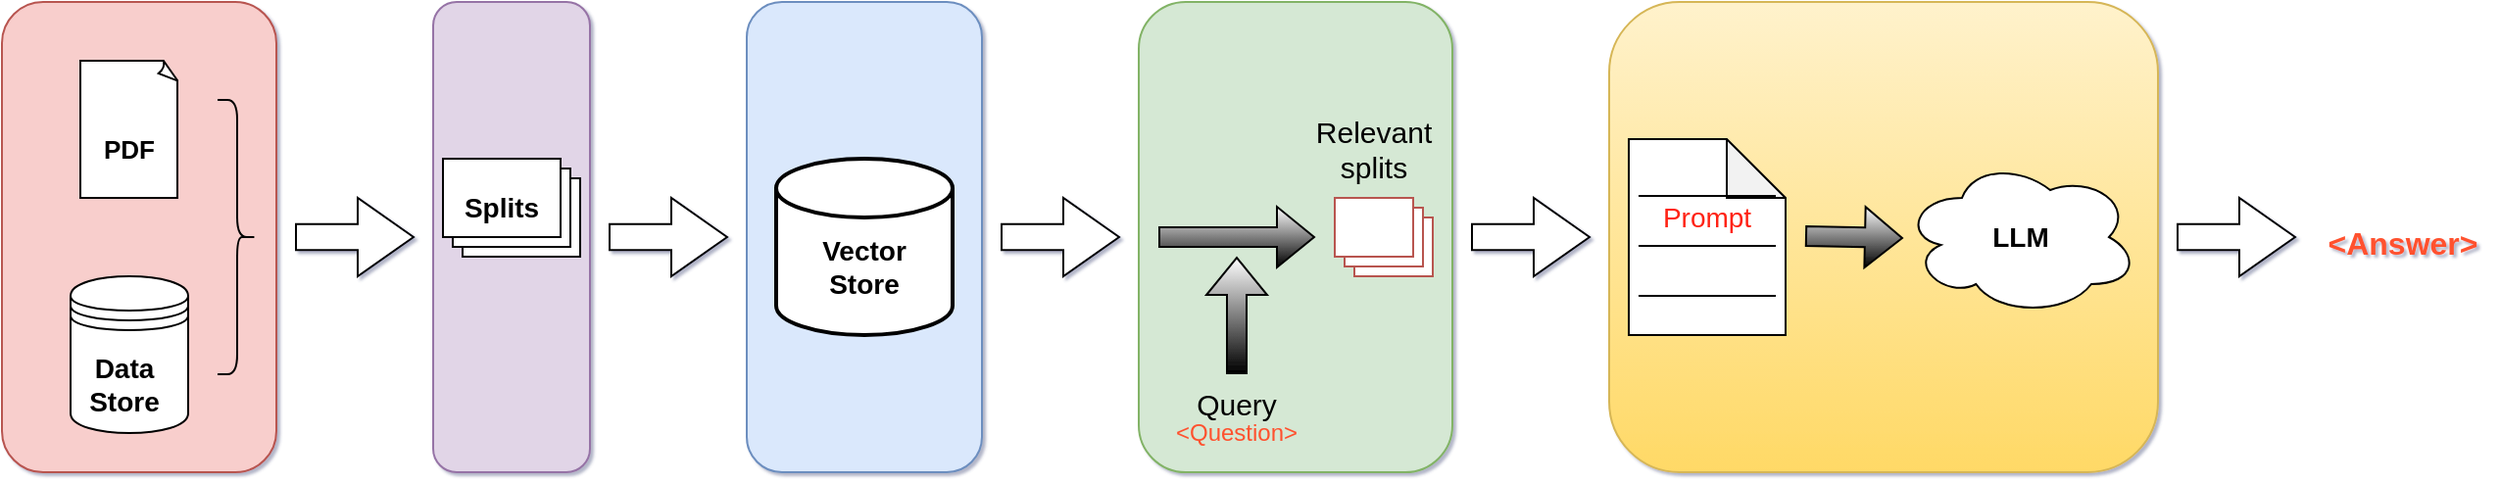 <mxfile version="25.0.3">
  <diagram name="Page-1" id="vKZ-V5K5pDfOQ2ss4dRj">
    <mxGraphModel dx="1444" dy="760" grid="1" gridSize="10" guides="1" tooltips="1" connect="1" arrows="1" fold="1" page="1" pageScale="1" pageWidth="850" pageHeight="1100" math="0" shadow="1">
      <root>
        <mxCell id="0" />
        <mxCell id="1" parent="0" />
        <mxCell id="f3LMZ3NK-MsZDFltU_R9-1" value="" style="rounded=1;whiteSpace=wrap;html=1;fillColor=#f8cecc;strokeColor=#b85450;" vertex="1" parent="1">
          <mxGeometry x="20" y="120" width="140" height="240" as="geometry" />
        </mxCell>
        <mxCell id="f3LMZ3NK-MsZDFltU_R9-2" value="" style="whiteSpace=wrap;html=1;shape=mxgraph.basic.document;" vertex="1" parent="1">
          <mxGeometry x="60" y="150" width="50" height="70" as="geometry" />
        </mxCell>
        <mxCell id="f3LMZ3NK-MsZDFltU_R9-3" value="" style="shape=datastore;whiteSpace=wrap;html=1;" vertex="1" parent="1">
          <mxGeometry x="55" y="260" width="60" height="80" as="geometry" />
        </mxCell>
        <mxCell id="f3LMZ3NK-MsZDFltU_R9-4" value="&lt;font style=&quot;font-size: 13px;&quot;&gt;&lt;b&gt;PDF&lt;/b&gt;&lt;/font&gt;" style="text;html=1;align=center;verticalAlign=middle;whiteSpace=wrap;rounded=0;" vertex="1" parent="1">
          <mxGeometry x="55" y="180" width="60" height="30" as="geometry" />
        </mxCell>
        <mxCell id="f3LMZ3NK-MsZDFltU_R9-5" value="&lt;font style=&quot;font-size: 14px;&quot;&gt;&lt;b&gt;Data Store&lt;/b&gt;&lt;/font&gt;" style="text;html=1;align=center;verticalAlign=middle;whiteSpace=wrap;rounded=0;" vertex="1" parent="1">
          <mxGeometry x="50" y="300" width="65" height="30" as="geometry" />
        </mxCell>
        <mxCell id="f3LMZ3NK-MsZDFltU_R9-6" value="" style="shape=curlyBracket;whiteSpace=wrap;html=1;rounded=1;flipH=1;labelPosition=right;verticalLabelPosition=middle;align=left;verticalAlign=middle;" vertex="1" parent="1">
          <mxGeometry x="130" y="170" width="20" height="140" as="geometry" />
        </mxCell>
        <mxCell id="f3LMZ3NK-MsZDFltU_R9-7" value="" style="rounded=1;whiteSpace=wrap;html=1;fillColor=#e1d5e7;strokeColor=#9673a6;" vertex="1" parent="1">
          <mxGeometry x="240" y="120" width="80" height="240" as="geometry" />
        </mxCell>
        <mxCell id="f3LMZ3NK-MsZDFltU_R9-8" value="" style="verticalLabelPosition=bottom;verticalAlign=top;html=1;shape=mxgraph.basic.layered_rect;dx=10;outlineConnect=0;whiteSpace=wrap;" vertex="1" parent="1">
          <mxGeometry x="245" y="200" width="70" height="50" as="geometry" />
        </mxCell>
        <mxCell id="f3LMZ3NK-MsZDFltU_R9-9" value="&lt;font style=&quot;font-size: 14px;&quot;&gt;&lt;b&gt;Splits&lt;/b&gt;&lt;/font&gt;" style="text;html=1;align=center;verticalAlign=middle;whiteSpace=wrap;rounded=0;" vertex="1" parent="1">
          <mxGeometry x="245" y="210" width="60" height="30" as="geometry" />
        </mxCell>
        <mxCell id="f3LMZ3NK-MsZDFltU_R9-10" value="" style="shape=singleArrow;whiteSpace=wrap;html=1;arrowWidth=0.333;arrowSize=0.475;" vertex="1" parent="1">
          <mxGeometry x="170" y="220" width="60" height="40" as="geometry" />
        </mxCell>
        <mxCell id="f3LMZ3NK-MsZDFltU_R9-11" value="" style="rounded=1;whiteSpace=wrap;html=1;fillColor=#dae8fc;strokeColor=#6c8ebf;" vertex="1" parent="1">
          <mxGeometry x="400" y="120" width="120" height="240" as="geometry" />
        </mxCell>
        <mxCell id="f3LMZ3NK-MsZDFltU_R9-12" value="" style="shape=singleArrow;whiteSpace=wrap;html=1;arrowWidth=0.333;arrowSize=0.475;" vertex="1" parent="1">
          <mxGeometry x="330" y="220" width="60" height="40" as="geometry" />
        </mxCell>
        <mxCell id="f3LMZ3NK-MsZDFltU_R9-13" value="" style="strokeWidth=2;html=1;shape=mxgraph.flowchart.database;whiteSpace=wrap;" vertex="1" parent="1">
          <mxGeometry x="415" y="200" width="90" height="90" as="geometry" />
        </mxCell>
        <mxCell id="f3LMZ3NK-MsZDFltU_R9-14" value="&lt;font style=&quot;font-size: 14px;&quot;&gt;&lt;b&gt;Vector Store&lt;/b&gt;&lt;/font&gt;" style="text;html=1;align=center;verticalAlign=middle;whiteSpace=wrap;rounded=0;" vertex="1" parent="1">
          <mxGeometry x="420" y="240" width="80" height="30" as="geometry" />
        </mxCell>
        <mxCell id="f3LMZ3NK-MsZDFltU_R9-15" value="" style="shape=singleArrow;whiteSpace=wrap;html=1;arrowWidth=0.333;arrowSize=0.475;" vertex="1" parent="1">
          <mxGeometry x="530" y="220" width="60" height="40" as="geometry" />
        </mxCell>
        <mxCell id="f3LMZ3NK-MsZDFltU_R9-16" value="" style="rounded=1;whiteSpace=wrap;html=1;fillColor=#d5e8d4;strokeColor=#82b366;" vertex="1" parent="1">
          <mxGeometry x="600" y="120" width="160" height="240" as="geometry" />
        </mxCell>
        <mxCell id="f3LMZ3NK-MsZDFltU_R9-19" value="" style="verticalLabelPosition=bottom;verticalAlign=top;html=1;shape=mxgraph.basic.layered_rect;dx=10;outlineConnect=0;whiteSpace=wrap;fillColor=#ffffff;strokeColor=#b85450;" vertex="1" parent="1">
          <mxGeometry x="700" y="220" width="50" height="40" as="geometry" />
        </mxCell>
        <mxCell id="f3LMZ3NK-MsZDFltU_R9-20" value="" style="shape=flexArrow;endArrow=classic;html=1;rounded=0;fillColor=default;gradientColor=default;" edge="1" parent="1">
          <mxGeometry width="50" height="50" relative="1" as="geometry">
            <mxPoint x="610" y="240" as="sourcePoint" />
            <mxPoint x="690" y="240" as="targetPoint" />
          </mxGeometry>
        </mxCell>
        <mxCell id="f3LMZ3NK-MsZDFltU_R9-24" value="" style="shape=flexArrow;endArrow=classic;html=1;rounded=0;fillColor=default;gradientColor=default;" edge="1" parent="1">
          <mxGeometry width="50" height="50" relative="1" as="geometry">
            <mxPoint x="650" y="310" as="sourcePoint" />
            <mxPoint x="650" y="250" as="targetPoint" />
          </mxGeometry>
        </mxCell>
        <mxCell id="f3LMZ3NK-MsZDFltU_R9-25" value="&lt;font style=&quot;font-size: 15px;&quot;&gt;Query&lt;/font&gt;" style="text;html=1;align=center;verticalAlign=middle;whiteSpace=wrap;rounded=0;" vertex="1" parent="1">
          <mxGeometry x="620" y="310" width="60" height="30" as="geometry" />
        </mxCell>
        <mxCell id="f3LMZ3NK-MsZDFltU_R9-26" value="&lt;font style=&quot;font-size: 15px;&quot;&gt;Relevant splits&lt;/font&gt;" style="text;html=1;align=center;verticalAlign=middle;whiteSpace=wrap;rounded=0;" vertex="1" parent="1">
          <mxGeometry x="690" y="180" width="60" height="30" as="geometry" />
        </mxCell>
        <mxCell id="f3LMZ3NK-MsZDFltU_R9-27" value="&lt;font color=&quot;#ff512e&quot;&gt;&amp;lt;Question&amp;gt;&lt;/font&gt;" style="text;html=1;align=center;verticalAlign=middle;whiteSpace=wrap;rounded=0;" vertex="1" parent="1">
          <mxGeometry x="620" y="330" width="60" height="20" as="geometry" />
        </mxCell>
        <mxCell id="f3LMZ3NK-MsZDFltU_R9-28" value="" style="rounded=1;whiteSpace=wrap;html=1;fillColor=#fff2cc;strokeColor=#d6b656;gradientColor=#ffd966;" vertex="1" parent="1">
          <mxGeometry x="840" y="120" width="280" height="240" as="geometry" />
        </mxCell>
        <mxCell id="f3LMZ3NK-MsZDFltU_R9-29" value="" style="shape=singleArrow;whiteSpace=wrap;html=1;arrowWidth=0.333;arrowSize=0.475;" vertex="1" parent="1">
          <mxGeometry x="770" y="220" width="60" height="40" as="geometry" />
        </mxCell>
        <mxCell id="f3LMZ3NK-MsZDFltU_R9-30" value="" style="shape=note;whiteSpace=wrap;html=1;backgroundOutline=1;darkOpacity=0.05;" vertex="1" parent="1">
          <mxGeometry x="850" y="190" width="80" height="100" as="geometry" />
        </mxCell>
        <mxCell id="f3LMZ3NK-MsZDFltU_R9-31" value="" style="endArrow=none;html=1;rounded=0;" edge="1" parent="1">
          <mxGeometry width="50" height="50" relative="1" as="geometry">
            <mxPoint x="855" y="244.47" as="sourcePoint" />
            <mxPoint x="925" y="244.47" as="targetPoint" />
          </mxGeometry>
        </mxCell>
        <mxCell id="f3LMZ3NK-MsZDFltU_R9-32" value="" style="endArrow=none;html=1;rounded=0;" edge="1" parent="1">
          <mxGeometry width="50" height="50" relative="1" as="geometry">
            <mxPoint x="855" y="270" as="sourcePoint" />
            <mxPoint x="925" y="270" as="targetPoint" />
          </mxGeometry>
        </mxCell>
        <mxCell id="f3LMZ3NK-MsZDFltU_R9-33" value="" style="endArrow=none;html=1;rounded=0;" edge="1" parent="1">
          <mxGeometry width="50" height="50" relative="1" as="geometry">
            <mxPoint x="855" y="218.95" as="sourcePoint" />
            <mxPoint x="925" y="218.95" as="targetPoint" />
          </mxGeometry>
        </mxCell>
        <mxCell id="f3LMZ3NK-MsZDFltU_R9-34" value="&lt;font color=&quot;#ff2212&quot; style=&quot;font-size: 14px;&quot;&gt;Prompt&lt;/font&gt;" style="text;html=1;align=center;verticalAlign=middle;whiteSpace=wrap;rounded=0;" vertex="1" parent="1">
          <mxGeometry x="855" y="210" width="70" height="40" as="geometry" />
        </mxCell>
        <mxCell id="f3LMZ3NK-MsZDFltU_R9-35" value="" style="shape=flexArrow;endArrow=classic;html=1;rounded=0;fillColor=default;gradientColor=default;" edge="1" parent="1">
          <mxGeometry width="50" height="50" relative="1" as="geometry">
            <mxPoint x="940" y="239.47" as="sourcePoint" />
            <mxPoint x="990" y="240.52" as="targetPoint" />
          </mxGeometry>
        </mxCell>
        <mxCell id="f3LMZ3NK-MsZDFltU_R9-36" value="" style="ellipse;shape=cloud;whiteSpace=wrap;html=1;" vertex="1" parent="1">
          <mxGeometry x="990" y="200" width="120" height="80" as="geometry" />
        </mxCell>
        <mxCell id="f3LMZ3NK-MsZDFltU_R9-37" value="&lt;font style=&quot;font-size: 14px;&quot;&gt;&lt;b&gt;LLM&lt;/b&gt;&lt;/font&gt;" style="text;html=1;align=center;verticalAlign=middle;whiteSpace=wrap;rounded=0;" vertex="1" parent="1">
          <mxGeometry x="1020" y="225" width="60" height="30" as="geometry" />
        </mxCell>
        <mxCell id="f3LMZ3NK-MsZDFltU_R9-38" value="" style="shape=singleArrow;whiteSpace=wrap;html=1;arrowWidth=0.333;arrowSize=0.475;" vertex="1" parent="1">
          <mxGeometry x="1130" y="220" width="60" height="40" as="geometry" />
        </mxCell>
        <mxCell id="f3LMZ3NK-MsZDFltU_R9-39" value="&lt;font style=&quot;font-size: 16px;&quot; color=&quot;#ff512e&quot;&gt;&lt;b style=&quot;&quot;&gt;&amp;lt;Answer&amp;gt;&lt;/b&gt;&lt;/font&gt;" style="text;html=1;align=center;verticalAlign=middle;whiteSpace=wrap;rounded=0;" vertex="1" parent="1">
          <mxGeometry x="1200" y="220" width="90" height="45" as="geometry" />
        </mxCell>
      </root>
    </mxGraphModel>
  </diagram>
</mxfile>
